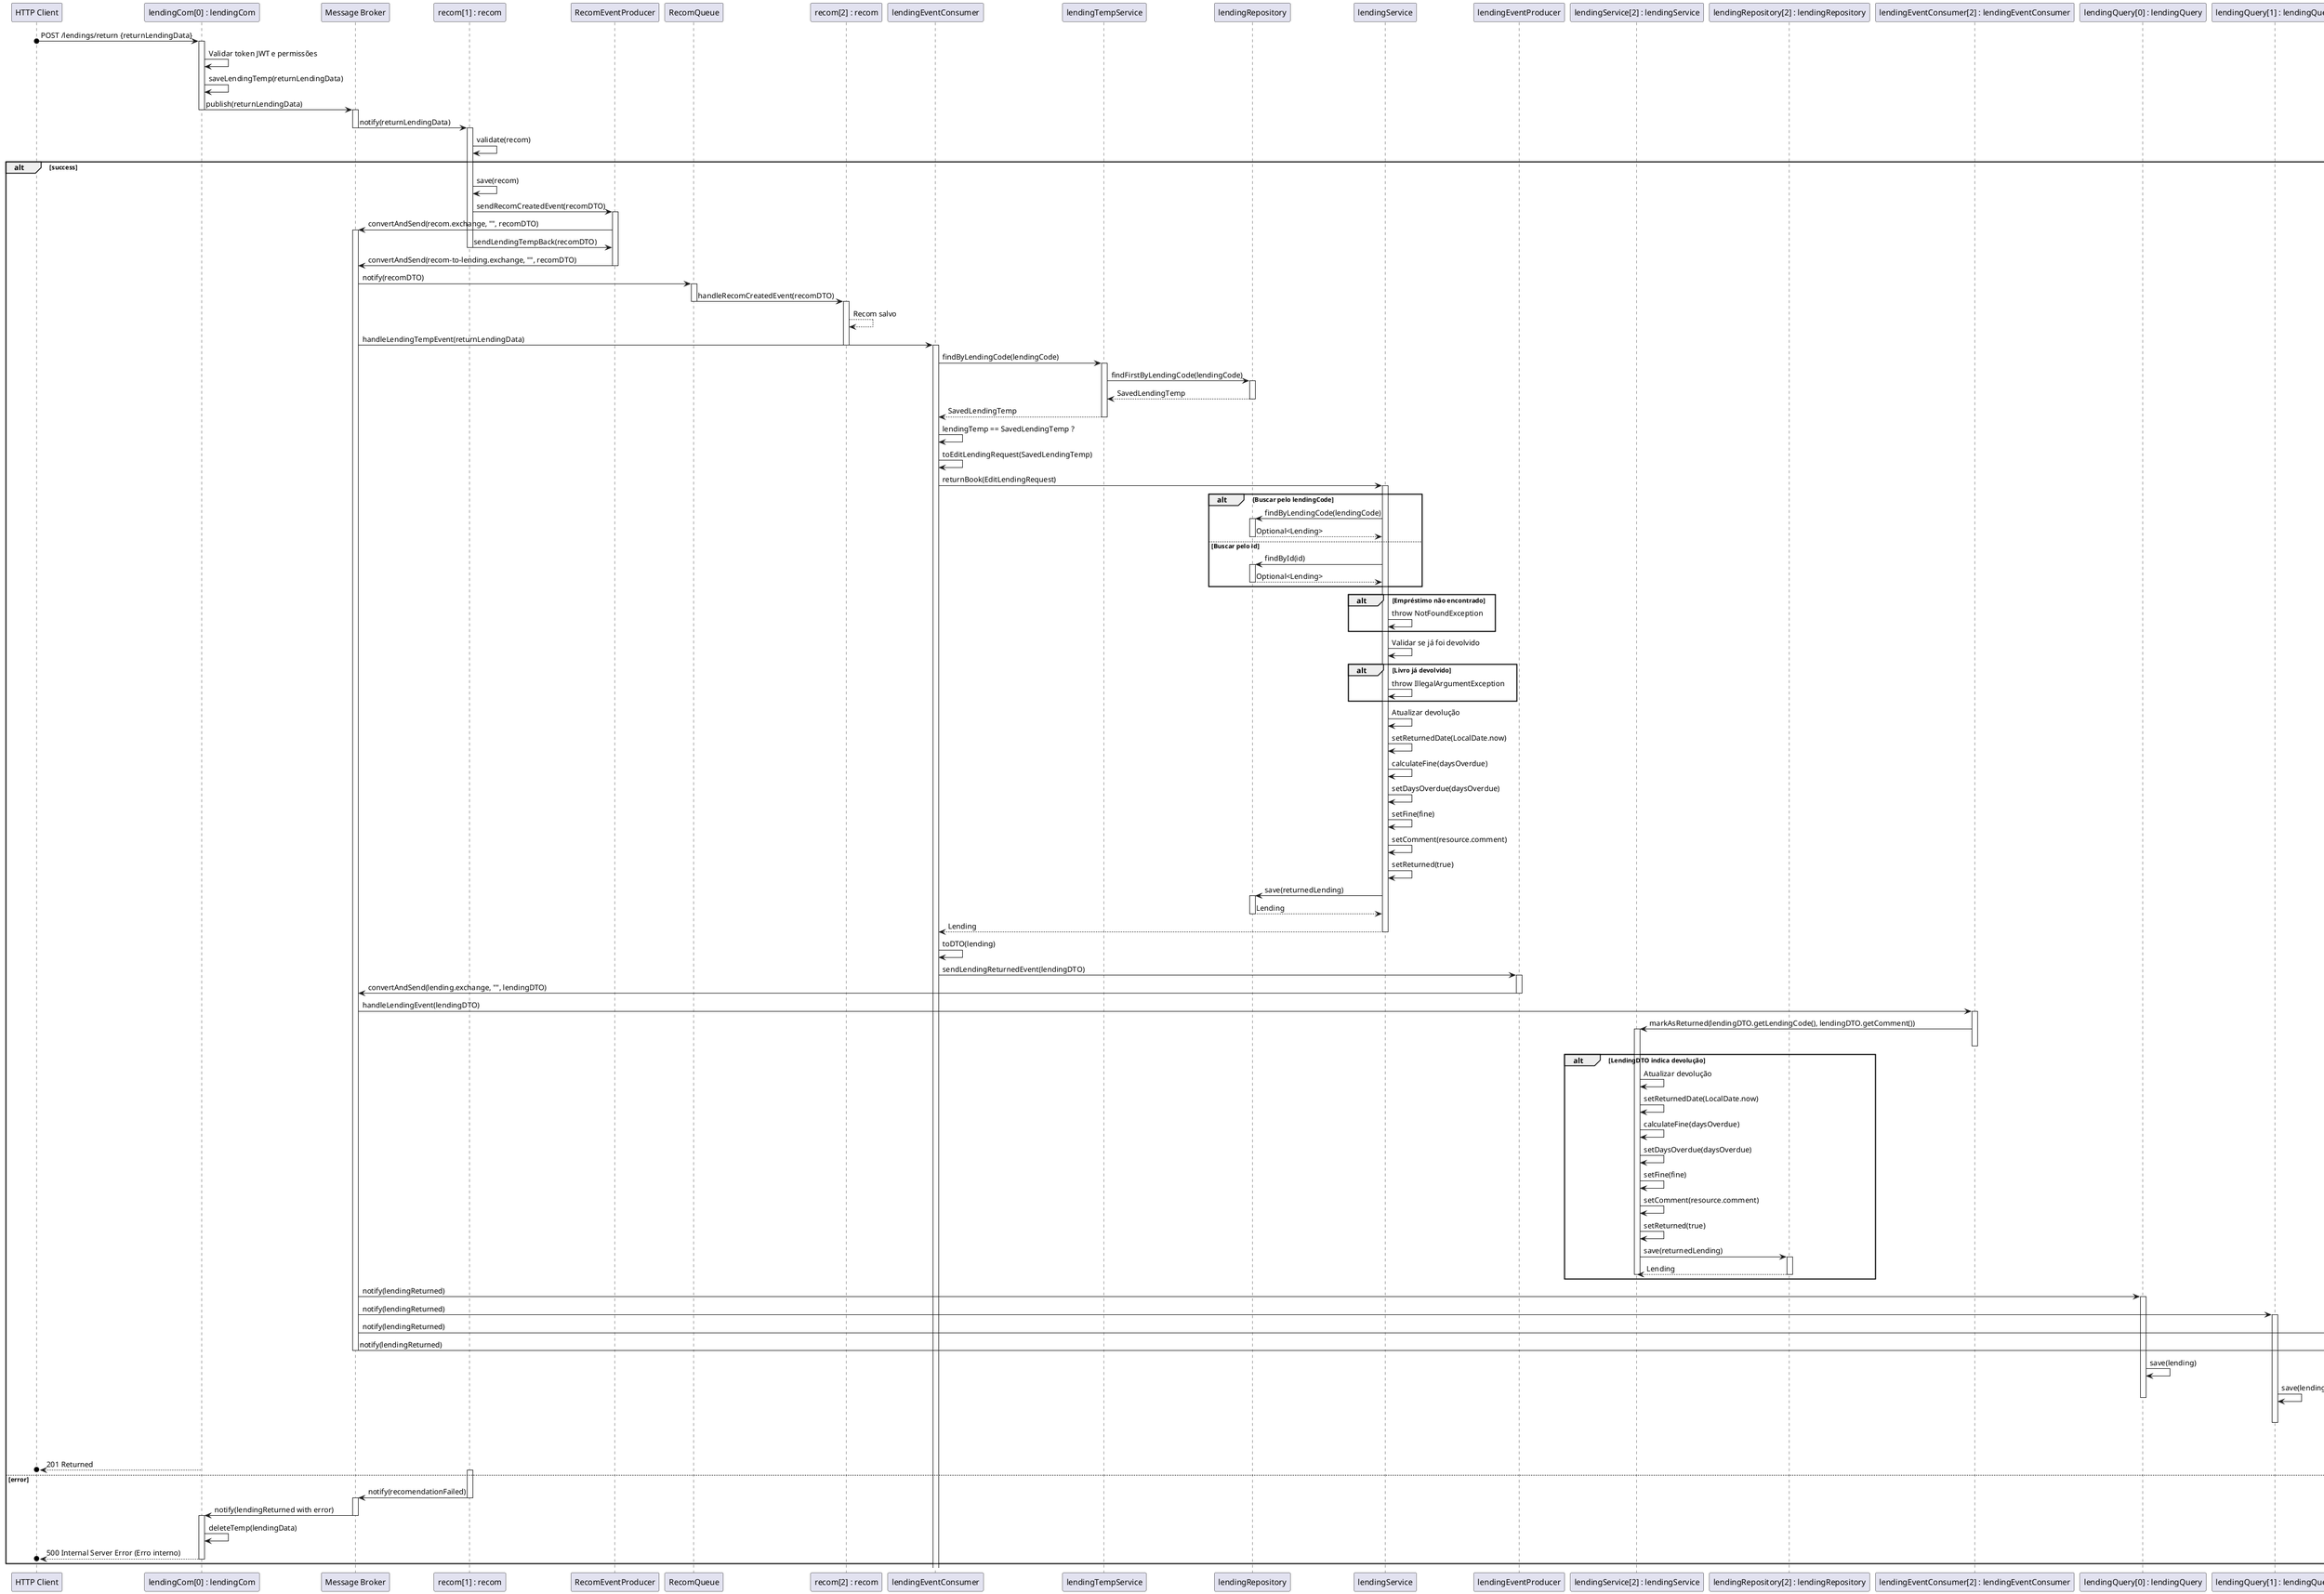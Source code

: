 @startuml
' Definindo os participantes
participant "HTTP Client" as client
participant "lendingCom[0] : lendingCom" as lending0
participant "Message Broker" as mb
participant "recom[1] : recom" as  recom1
participant "RecomEventProducer" as recomEventProducer
participant "RecomQueue" as recomQueue
participant "recom[2] : recom" as  recom2
participant "lendingEventConsumer" as lendingEventConsumer
participant "lendingTempService" as lendingTempService
participant "lendingRepository" as lendingRepo
participant "lendingService" as lendingService
participant "lendingEventProducer" as lendingEventProducer
participant "lendingService[2] : lendingService" as lendingService2
participant "lendingRepository[2] : lendingRepository" as lendingRepo2
participant "lendingEventConsumer[2] : lendingEventConsumer" as lendingEventConsumer2
participant "lendingQuery[0] : lendingQuery" as lending01
participant "lendingQuery[1] : lendingQuery" as lending11
participant "top[0] : top" as top0
participant "top[1] : top" as top1

client o-> lending0: POST /lendings/return {returnLendingData}
activate lending0

lending0 -> lending0: Validar token JWT e permissões

lending0 -> lending0: saveLendingTemp(returnLendingData)

lending0 -> mb: publish(returnLendingData)
deactivate lending0
activate mb

mb -> recom1: notify(returnLendingData)
deactivate mb
activate recom1
recom1 -> recom1: validate(recom)
alt success
recom1 -> recom1: save(recom)


' Enviar o evento de recomendação criada
        recom1 -> recomEventProducer: sendRecomCreatedEvent(recomDTO)
        activate recomEventProducer

        recomEventProducer -> mb: convertAndSend(recom.exchange, "", recomDTO)
        activate mb

        recom1 -> recomEventProducer: sendLendingTempBack(recomDTO)
       deactivate recom1
          recomEventProducer -> mb: convertAndSend(recom-to-lending.exchange, "", recomDTO)

        deactivate recomEventProducer


        ' O broker envia a mensagem para a fila de recomendação
        mb -> recomQueue: notify(recomDTO)

        activate recomQueue


       recomQueue -> recom2: handleRecomCreatedEvent(recomDTO)
       deactivate recomQueue
       activate recom2
       recom2 --> recom2: Recom salvo

deactivate recom1


mb -> lendingEventConsumer: handleLendingTempEvent(returnLendingData)
deactivate recom2
activate lendingEventConsumer

'Parte mais importante
lendingEventConsumer -> lendingTempService: findByLendingCode(lendingCode)
activate lendingTempService
lendingTempService -> lendingRepo: findFirstByLendingCode(lendingCode)
activate lendingRepo
lendingRepo --> lendingTempService: SavedLendingTemp
deactivate lendingRepo
lendingTempService --> lendingEventConsumer: SavedLendingTemp
deactivate lendingTempService
lendingEventConsumer -> lendingEventConsumer: lendingTemp == SavedLendingTemp ?

lendingEventConsumer -> lendingEventConsumer: toEditLendingRequest(SavedLendingTemp)
lendingEventConsumer -> lendingService: returnBook(EditLendingRequest)


activate lendingService

alt Buscar pelo lendingCode
    lendingService -> lendingRepo: findByLendingCode(lendingCode)
    activate lendingRepo
    lendingRepo --> lendingService: Optional<Lending>
    deactivate lendingRepo
else Buscar pelo id
    lendingService -> lendingRepo: findById(id)
    activate lendingRepo
    lendingRepo --> lendingService: Optional<Lending>
    deactivate lendingRepo
end

alt Empréstimo não encontrado
    lendingService -> lendingService: throw NotFoundException
end

lendingService -> lendingService: Validar se já foi devolvido
alt Livro já devolvido
    lendingService -> lendingService: throw IllegalArgumentException
end

lendingService -> lendingService: Atualizar devolução
lendingService -> lendingService: setReturnedDate(LocalDate.now)
lendingService -> lendingService: calculateFine(daysOverdue)

lendingService -> lendingService: setDaysOverdue(daysOverdue)
lendingService -> lendingService: setFine(fine)
lendingService -> lendingService: setComment(resource.comment)
lendingService -> lendingService: setReturned(true)

lendingService -> lendingRepo: save(returnedLending)
activate lendingRepo
lendingRepo --> lendingService: Lending
deactivate lendingRepo

lendingService --> lendingEventConsumer: Lending
deactivate lendingService

lendingEventConsumer -> lendingEventConsumer: toDTO(lending)
lendingEventConsumer -> lendingEventProducer: sendLendingReturnedEvent(lendingDTO)
activate lendingEventProducer
lendingEventProducer -> mb: convertAndSend(lending.exchange, "", lendingDTO)
deactivate lendingEventProducer




mb -> lendingEventConsumer2: handleLendingEvent(lendingDTO)
activate lendingEventConsumer2

lendingEventConsumer2 -> lendingService2: markAsReturned(lendingDTO.getLendingCode(), lendingDTO.getComment())
activate lendingService2
deactivate lendingEventConsumer2

alt LendingDTO indica devolução
    lendingService2 -> lendingService2: Atualizar devolução
    lendingService2 -> lendingService2: setReturnedDate(LocalDate.now)
    lendingService2 -> lendingService2: calculateFine(daysOverdue)

    lendingService2 -> lendingService2: setDaysOverdue(daysOverdue)
    lendingService2 -> lendingService2: setFine(fine)
    lendingService2 -> lendingService2: setComment(resource.comment)
    lendingService2 -> lendingService2: setReturned(true)
    lendingService2 -> lendingRepo2: save(returnedLending)
    activate lendingRepo2
    lendingRepo2 --> lendingService2: Lending
    deactivate lendingRepo2

    deactivate lendingService2

end






' Replicando dados para a outra instância (espelhamento)

mb -> lending01: notify(lendingReturned)
activate lending01
mb -> lending11: notify(lendingReturned)
activate lending11
mb -> top0: notify(lendingReturned)
activate top0
mb -> top1: notify(lendingReturned)
deactivate mb
activate top1

lending01 -> lending01: save(lending)
lending11 -> lending11: save(lending)
deactivate lending01
top0 -> top0: save(lending)
deactivate lending11
top1 -> top1: save(lending)
deactivate top0

' Responder ao cliente com sucesso final após a replicação
lending0 -->o client: 201 Returned
deactivate top1
deactivate lending0



else error

activate recom1
recom1 -> mb: notify(recomendationFailed)
deactivate recom1
activate mb
mb -> lending0: notify(lendingReturned with error)
deactivate mb
activate lending0
lending0 -> lending0: deleteTemp(lendingData)


lending0 -->o client: 500 Internal Server Error (Erro interno)
deactivate lending0
end
@enduml
